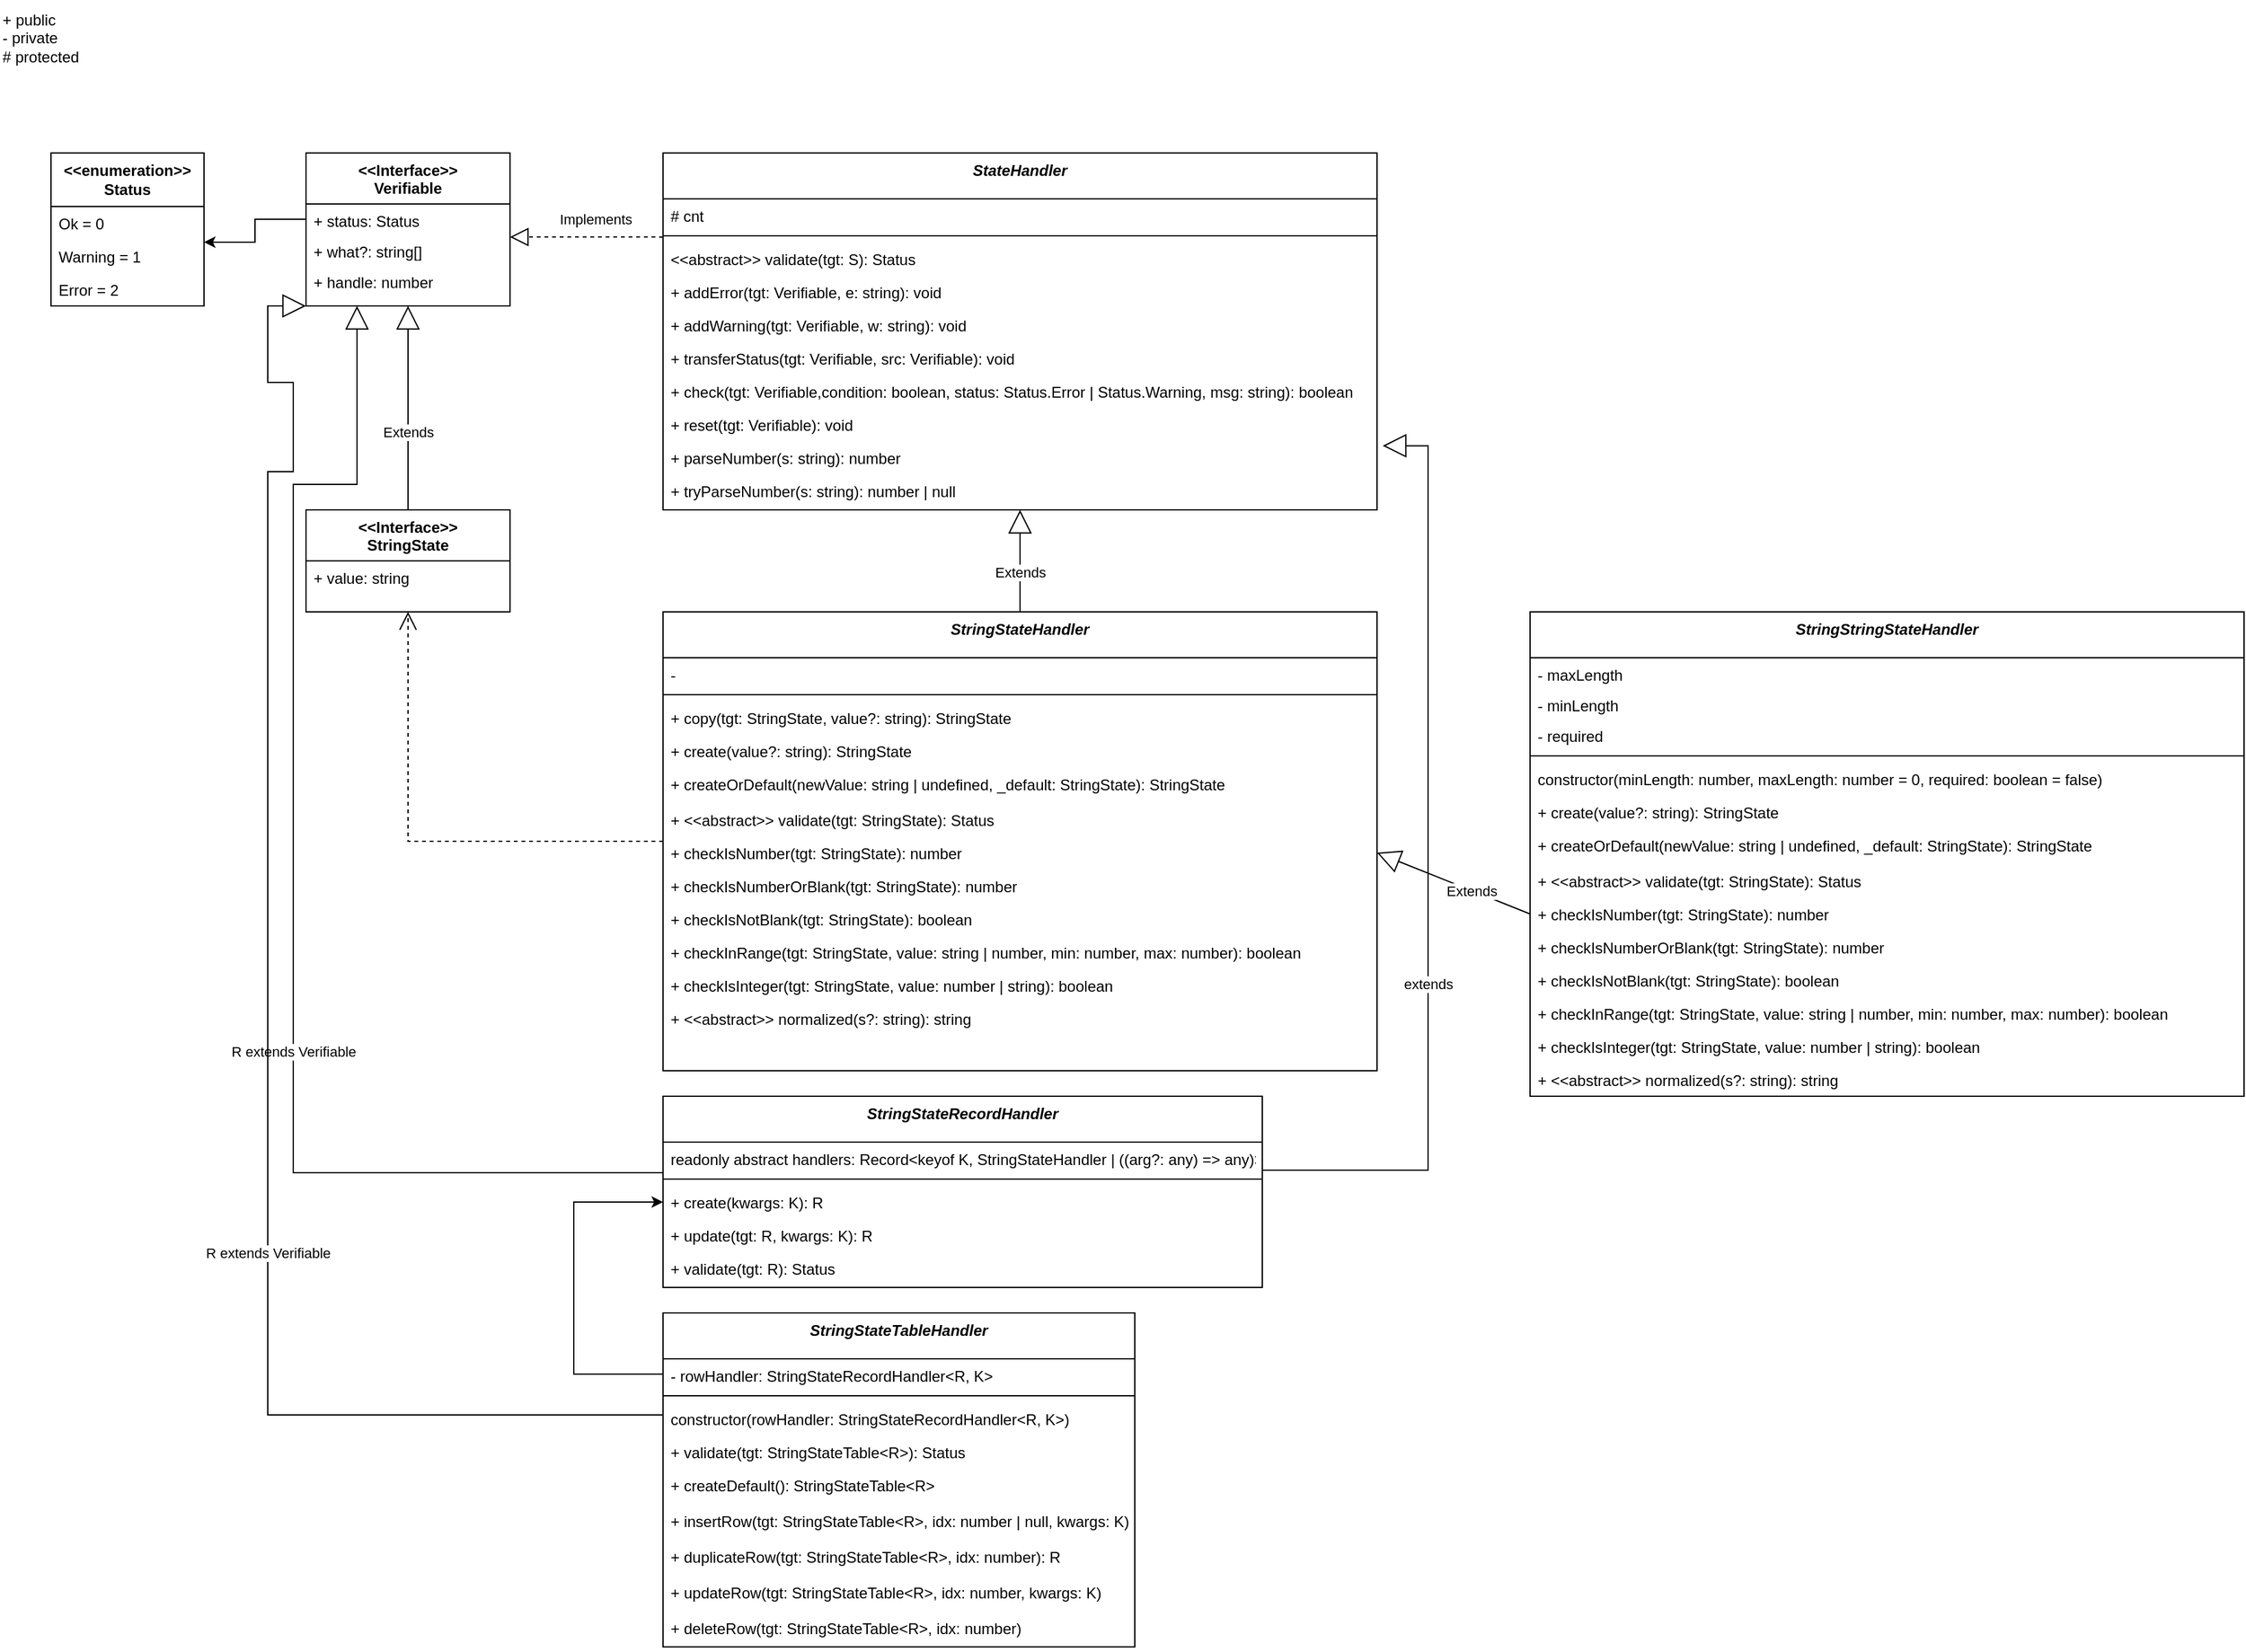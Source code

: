 <mxfile version="22.0.1" type="github">
  <diagram id="C5RBs43oDa-KdzZeNtuy" name="Page-1">
    <mxGraphModel dx="989" dy="521" grid="1" gridSize="10" guides="1" tooltips="1" connect="1" arrows="1" fold="1" page="1" pageScale="1" pageWidth="1654" pageHeight="1169" math="0" shadow="0">
      <root>
        <mxCell id="WIyWlLk6GJQsqaUBKTNV-0" />
        <mxCell id="WIyWlLk6GJQsqaUBKTNV-1" parent="WIyWlLk6GJQsqaUBKTNV-0" />
        <mxCell id="zkfFHV4jXpPFQw0GAbJ--0" value="StateHandler" style="swimlane;fontStyle=3;align=center;verticalAlign=top;childLayout=stackLayout;horizontal=1;startSize=36;horizontalStack=0;resizeParent=1;resizeLast=0;collapsible=1;marginBottom=0;rounded=0;shadow=0;strokeWidth=1;" parent="WIyWlLk6GJQsqaUBKTNV-1" vertex="1">
          <mxGeometry x="520" y="120" width="560" height="280" as="geometry">
            <mxRectangle x="-5" y="460" width="160" height="36" as="alternateBounds" />
          </mxGeometry>
        </mxCell>
        <mxCell id="zkfFHV4jXpPFQw0GAbJ--1" value="# cnt" style="text;align=left;verticalAlign=top;spacingLeft=4;spacingRight=4;overflow=hidden;rotatable=0;points=[[0,0.5],[1,0.5]];portConstraint=eastwest;" parent="zkfFHV4jXpPFQw0GAbJ--0" vertex="1">
          <mxGeometry y="36" width="560" height="24" as="geometry" />
        </mxCell>
        <mxCell id="zkfFHV4jXpPFQw0GAbJ--4" value="" style="line;html=1;strokeWidth=1;align=left;verticalAlign=middle;spacingTop=-1;spacingLeft=3;spacingRight=3;rotatable=0;labelPosition=right;points=[];portConstraint=eastwest;" parent="zkfFHV4jXpPFQw0GAbJ--0" vertex="1">
          <mxGeometry y="60" width="560" height="10" as="geometry" />
        </mxCell>
        <mxCell id="zkfFHV4jXpPFQw0GAbJ--5" value="&lt;&lt;abstract&gt;&gt; validate(tgt: S): Status" style="text;align=left;verticalAlign=top;spacingLeft=4;spacingRight=4;overflow=hidden;rotatable=0;points=[[0,0.5],[1,0.5]];portConstraint=eastwest;" parent="zkfFHV4jXpPFQw0GAbJ--0" vertex="1">
          <mxGeometry y="70" width="560" height="26" as="geometry" />
        </mxCell>
        <mxCell id="zqKWcog5aO0XvaUyvHrO-3" value="+ addError(tgt: Verifiable, e: string): void" style="text;align=left;verticalAlign=top;spacingLeft=4;spacingRight=4;overflow=hidden;rotatable=0;points=[[0,0.5],[1,0.5]];portConstraint=eastwest;" parent="zkfFHV4jXpPFQw0GAbJ--0" vertex="1">
          <mxGeometry y="96" width="560" height="26" as="geometry" />
        </mxCell>
        <mxCell id="zqKWcog5aO0XvaUyvHrO-4" value="+ addWarning(tgt: Verifiable, w: string): void" style="text;align=left;verticalAlign=top;spacingLeft=4;spacingRight=4;overflow=hidden;rotatable=0;points=[[0,0.5],[1,0.5]];portConstraint=eastwest;" parent="zkfFHV4jXpPFQw0GAbJ--0" vertex="1">
          <mxGeometry y="122" width="560" height="26" as="geometry" />
        </mxCell>
        <mxCell id="zqKWcog5aO0XvaUyvHrO-6" value="+ transferStatus(tgt: Verifiable, src: Verifiable): void" style="text;align=left;verticalAlign=top;spacingLeft=4;spacingRight=4;overflow=hidden;rotatable=0;points=[[0,0.5],[1,0.5]];portConstraint=eastwest;" parent="zkfFHV4jXpPFQw0GAbJ--0" vertex="1">
          <mxGeometry y="148" width="560" height="26" as="geometry" />
        </mxCell>
        <mxCell id="zqKWcog5aO0XvaUyvHrO-7" value="+ check(tgt: Verifiable,condition: boolean, status: Status.Error | Status.Warning, msg: string): boolean" style="text;align=left;verticalAlign=top;spacingLeft=4;spacingRight=4;overflow=hidden;rotatable=0;points=[[0,0.5],[1,0.5]];portConstraint=eastwest;" parent="zkfFHV4jXpPFQw0GAbJ--0" vertex="1">
          <mxGeometry y="174" width="560" height="26" as="geometry" />
        </mxCell>
        <mxCell id="zqKWcog5aO0XvaUyvHrO-8" value="+ reset(tgt: Verifiable): void" style="text;align=left;verticalAlign=top;spacingLeft=4;spacingRight=4;overflow=hidden;rotatable=0;points=[[0,0.5],[1,0.5]];portConstraint=eastwest;" parent="zkfFHV4jXpPFQw0GAbJ--0" vertex="1">
          <mxGeometry y="200" width="560" height="26" as="geometry" />
        </mxCell>
        <mxCell id="zqKWcog5aO0XvaUyvHrO-9" value="+ parseNumber(s: string): number" style="text;align=left;verticalAlign=top;spacingLeft=4;spacingRight=4;overflow=hidden;rotatable=0;points=[[0,0.5],[1,0.5]];portConstraint=eastwest;" parent="zkfFHV4jXpPFQw0GAbJ--0" vertex="1">
          <mxGeometry y="226" width="560" height="26" as="geometry" />
        </mxCell>
        <mxCell id="zqKWcog5aO0XvaUyvHrO-10" value="+ tryParseNumber(s: string): number | null" style="text;align=left;verticalAlign=top;spacingLeft=4;spacingRight=4;overflow=hidden;rotatable=0;points=[[0,0.5],[1,0.5]];portConstraint=eastwest;" parent="zkfFHV4jXpPFQw0GAbJ--0" vertex="1">
          <mxGeometry y="252" width="560" height="26" as="geometry" />
        </mxCell>
        <mxCell id="zqKWcog5aO0XvaUyvHrO-0" value="+ public&lt;br&gt;- private&lt;br&gt;# protected" style="text;html=1;align=left;verticalAlign=middle;resizable=0;points=[];autosize=1;strokeColor=none;fillColor=none;" parent="WIyWlLk6GJQsqaUBKTNV-1" vertex="1">
          <mxGeometry width="80" height="60" as="geometry" />
        </mxCell>
        <mxCell id="zqKWcog5aO0XvaUyvHrO-13" value="&lt;&lt;Interface&gt;&gt;&#xa;Verifiable" style="swimlane;fontStyle=1;align=center;verticalAlign=top;childLayout=stackLayout;horizontal=1;startSize=40;horizontalStack=0;resizeParent=1;resizeLast=0;collapsible=1;marginBottom=0;rounded=0;shadow=0;strokeWidth=1;" parent="WIyWlLk6GJQsqaUBKTNV-1" vertex="1">
          <mxGeometry x="240" y="120" width="160" height="120" as="geometry">
            <mxRectangle x="255" y="240" width="160" height="26" as="alternateBounds" />
          </mxGeometry>
        </mxCell>
        <mxCell id="zqKWcog5aO0XvaUyvHrO-24" value="+ status: Status" style="text;align=left;verticalAlign=top;spacingLeft=4;spacingRight=4;overflow=hidden;rotatable=0;points=[[0,0.5],[1,0.5]];portConstraint=eastwest;" parent="zqKWcog5aO0XvaUyvHrO-13" vertex="1">
          <mxGeometry y="40" width="160" height="24" as="geometry" />
        </mxCell>
        <mxCell id="zqKWcog5aO0XvaUyvHrO-25" value="+ what?: string[]" style="text;align=left;verticalAlign=top;spacingLeft=4;spacingRight=4;overflow=hidden;rotatable=0;points=[[0,0.5],[1,0.5]];portConstraint=eastwest;" parent="zqKWcog5aO0XvaUyvHrO-13" vertex="1">
          <mxGeometry y="64" width="160" height="24" as="geometry" />
        </mxCell>
        <mxCell id="zqKWcog5aO0XvaUyvHrO-14" value="+ handle: number" style="text;align=left;verticalAlign=top;spacingLeft=4;spacingRight=4;overflow=hidden;rotatable=0;points=[[0,0.5],[1,0.5]];portConstraint=eastwest;" parent="zqKWcog5aO0XvaUyvHrO-13" vertex="1">
          <mxGeometry y="88" width="160" height="24" as="geometry" />
        </mxCell>
        <mxCell id="zqKWcog5aO0XvaUyvHrO-29" value="&lt;b&gt;&amp;lt;&amp;lt;enumeration&amp;gt;&amp;gt;&lt;br&gt;Status&lt;/b&gt;" style="swimlane;fontStyle=0;childLayout=stackLayout;horizontal=1;startSize=42;fillColor=none;horizontalStack=0;resizeParent=1;resizeParentMax=0;resizeLast=0;collapsible=1;marginBottom=0;whiteSpace=wrap;html=1;" parent="WIyWlLk6GJQsqaUBKTNV-1" vertex="1">
          <mxGeometry x="40" y="120" width="120" height="120" as="geometry">
            <mxRectangle x="220" y="208" width="140" height="42" as="alternateBounds" />
          </mxGeometry>
        </mxCell>
        <mxCell id="zqKWcog5aO0XvaUyvHrO-30" value="Ok = 0" style="text;strokeColor=none;fillColor=none;align=left;verticalAlign=top;spacingLeft=4;spacingRight=4;overflow=hidden;rotatable=0;points=[[0,0.5],[1,0.5]];portConstraint=eastwest;whiteSpace=wrap;html=1;" parent="zqKWcog5aO0XvaUyvHrO-29" vertex="1">
          <mxGeometry y="42" width="120" height="26" as="geometry" />
        </mxCell>
        <mxCell id="zqKWcog5aO0XvaUyvHrO-31" value="Warning = 1" style="text;strokeColor=none;fillColor=none;align=left;verticalAlign=top;spacingLeft=4;spacingRight=4;overflow=hidden;rotatable=0;points=[[0,0.5],[1,0.5]];portConstraint=eastwest;whiteSpace=wrap;html=1;" parent="zqKWcog5aO0XvaUyvHrO-29" vertex="1">
          <mxGeometry y="68" width="120" height="26" as="geometry" />
        </mxCell>
        <mxCell id="zqKWcog5aO0XvaUyvHrO-32" value="Error = 2" style="text;strokeColor=none;fillColor=none;align=left;verticalAlign=top;spacingLeft=4;spacingRight=4;overflow=hidden;rotatable=0;points=[[0,0.5],[1,0.5]];portConstraint=eastwest;whiteSpace=wrap;html=1;" parent="zqKWcog5aO0XvaUyvHrO-29" vertex="1">
          <mxGeometry y="94" width="120" height="26" as="geometry" />
        </mxCell>
        <mxCell id="zpq8vRSItgAAJAuEnpTP-1" value="StringStateHandler" style="swimlane;fontStyle=3;align=center;verticalAlign=top;childLayout=stackLayout;horizontal=1;startSize=36;horizontalStack=0;resizeParent=1;resizeLast=0;collapsible=1;marginBottom=0;rounded=0;shadow=0;strokeWidth=1;" parent="WIyWlLk6GJQsqaUBKTNV-1" vertex="1">
          <mxGeometry x="520" y="480" width="560" height="360" as="geometry">
            <mxRectangle x="-5" y="460" width="160" height="36" as="alternateBounds" />
          </mxGeometry>
        </mxCell>
        <mxCell id="zpq8vRSItgAAJAuEnpTP-2" value="-" style="text;align=left;verticalAlign=top;spacingLeft=4;spacingRight=4;overflow=hidden;rotatable=0;points=[[0,0.5],[1,0.5]];portConstraint=eastwest;" parent="zpq8vRSItgAAJAuEnpTP-1" vertex="1">
          <mxGeometry y="36" width="560" height="24" as="geometry" />
        </mxCell>
        <mxCell id="zpq8vRSItgAAJAuEnpTP-3" value="" style="line;html=1;strokeWidth=1;align=left;verticalAlign=middle;spacingTop=-1;spacingLeft=3;spacingRight=3;rotatable=0;labelPosition=right;points=[];portConstraint=eastwest;" parent="zpq8vRSItgAAJAuEnpTP-1" vertex="1">
          <mxGeometry y="60" width="560" height="10" as="geometry" />
        </mxCell>
        <mxCell id="zpq8vRSItgAAJAuEnpTP-4" value="+ copy(tgt: StringState, value?: string): StringState" style="text;align=left;verticalAlign=top;spacingLeft=4;spacingRight=4;overflow=hidden;rotatable=0;points=[[0,0.5],[1,0.5]];portConstraint=eastwest;" parent="zpq8vRSItgAAJAuEnpTP-1" vertex="1">
          <mxGeometry y="70" width="560" height="26" as="geometry" />
        </mxCell>
        <mxCell id="zpq8vRSItgAAJAuEnpTP-40" value="+ create(value?: string): StringState" style="text;align=left;verticalAlign=top;spacingLeft=4;spacingRight=4;overflow=hidden;rotatable=0;points=[[0,0.5],[1,0.5]];portConstraint=eastwest;" parent="zpq8vRSItgAAJAuEnpTP-1" vertex="1">
          <mxGeometry y="96" width="560" height="26" as="geometry" />
        </mxCell>
        <mxCell id="zpq8vRSItgAAJAuEnpTP-41" value="+ createOrDefault(newValue: string | undefined, _default: StringState): StringState" style="text;align=left;verticalAlign=top;spacingLeft=4;spacingRight=4;overflow=hidden;rotatable=0;points=[[0,0.5],[1,0.5]];portConstraint=eastwest;" parent="zpq8vRSItgAAJAuEnpTP-1" vertex="1">
          <mxGeometry y="122" width="560" height="28" as="geometry" />
        </mxCell>
        <mxCell id="zpq8vRSItgAAJAuEnpTP-42" value="+ &lt;&lt;abstract&gt;&gt; validate(tgt: StringState): Status" style="text;align=left;verticalAlign=top;spacingLeft=4;spacingRight=4;overflow=hidden;rotatable=0;points=[[0,0.5],[1,0.5]];portConstraint=eastwest;" parent="zpq8vRSItgAAJAuEnpTP-1" vertex="1">
          <mxGeometry y="150" width="560" height="26" as="geometry" />
        </mxCell>
        <mxCell id="zpq8vRSItgAAJAuEnpTP-43" value="+ checkIsNumber(tgt: StringState): number" style="text;align=left;verticalAlign=top;spacingLeft=4;spacingRight=4;overflow=hidden;rotatable=0;points=[[0,0.5],[1,0.5]];portConstraint=eastwest;" parent="zpq8vRSItgAAJAuEnpTP-1" vertex="1">
          <mxGeometry y="176" width="560" height="26" as="geometry" />
        </mxCell>
        <mxCell id="zpq8vRSItgAAJAuEnpTP-44" value="+ checkIsNumberOrBlank(tgt: StringState): number" style="text;align=left;verticalAlign=top;spacingLeft=4;spacingRight=4;overflow=hidden;rotatable=0;points=[[0,0.5],[1,0.5]];portConstraint=eastwest;" parent="zpq8vRSItgAAJAuEnpTP-1" vertex="1">
          <mxGeometry y="202" width="560" height="26" as="geometry" />
        </mxCell>
        <mxCell id="zpq8vRSItgAAJAuEnpTP-45" value="+ checkIsNotBlank(tgt: StringState): boolean" style="text;align=left;verticalAlign=top;spacingLeft=4;spacingRight=4;overflow=hidden;rotatable=0;points=[[0,0.5],[1,0.5]];portConstraint=eastwest;" parent="zpq8vRSItgAAJAuEnpTP-1" vertex="1">
          <mxGeometry y="228" width="560" height="26" as="geometry" />
        </mxCell>
        <mxCell id="zpq8vRSItgAAJAuEnpTP-46" value="+ checkInRange(tgt: StringState, value: string | number, min: number, max: number): boolean" style="text;align=left;verticalAlign=top;spacingLeft=4;spacingRight=4;overflow=hidden;rotatable=0;points=[[0,0.5],[1,0.5]];portConstraint=eastwest;" parent="zpq8vRSItgAAJAuEnpTP-1" vertex="1">
          <mxGeometry y="254" width="560" height="26" as="geometry" />
        </mxCell>
        <mxCell id="zpq8vRSItgAAJAuEnpTP-47" value="+ checkIsInteger(tgt: StringState, value: number | string): boolean" style="text;align=left;verticalAlign=top;spacingLeft=4;spacingRight=4;overflow=hidden;rotatable=0;points=[[0,0.5],[1,0.5]];portConstraint=eastwest;" parent="zpq8vRSItgAAJAuEnpTP-1" vertex="1">
          <mxGeometry y="280" width="560" height="26" as="geometry" />
        </mxCell>
        <mxCell id="zpq8vRSItgAAJAuEnpTP-13" value="+ &lt;&lt;abstract&gt;&gt; normalized(s?: string): string" style="text;align=left;verticalAlign=top;spacingLeft=4;spacingRight=4;overflow=hidden;rotatable=0;points=[[0,0.5],[1,0.5]];portConstraint=eastwest;" parent="zpq8vRSItgAAJAuEnpTP-1" vertex="1">
          <mxGeometry y="306" width="560" height="26" as="geometry" />
        </mxCell>
        <mxCell id="zpq8vRSItgAAJAuEnpTP-22" value="&lt;&lt;Interface&gt;&gt;&#xa;StringState" style="swimlane;fontStyle=1;align=center;verticalAlign=top;childLayout=stackLayout;horizontal=1;startSize=40;horizontalStack=0;resizeParent=1;resizeLast=0;collapsible=1;marginBottom=0;rounded=0;shadow=0;strokeWidth=1;" parent="WIyWlLk6GJQsqaUBKTNV-1" vertex="1">
          <mxGeometry x="240" y="400" width="160" height="80" as="geometry">
            <mxRectangle x="720" y="863" width="160" height="40" as="alternateBounds" />
          </mxGeometry>
        </mxCell>
        <mxCell id="zpq8vRSItgAAJAuEnpTP-23" value="+ value: string" style="text;align=left;verticalAlign=top;spacingLeft=4;spacingRight=4;overflow=hidden;rotatable=0;points=[[0,0.5],[1,0.5]];portConstraint=eastwest;" parent="zpq8vRSItgAAJAuEnpTP-22" vertex="1">
          <mxGeometry y="40" width="160" height="24" as="geometry" />
        </mxCell>
        <mxCell id="mDlujh2QaSkVrH4Tr2XT-2" value="" style="endArrow=block;dashed=1;endFill=0;endSize=12;html=1;rounded=0;edgeStyle=orthogonalEdgeStyle;" parent="WIyWlLk6GJQsqaUBKTNV-1" edge="1">
          <mxGeometry width="160" relative="1" as="geometry">
            <mxPoint x="520" y="185.94" as="sourcePoint" />
            <mxPoint x="400" y="185.94" as="targetPoint" />
            <Array as="points">
              <mxPoint x="460" y="185.94" />
              <mxPoint x="460" y="185.94" />
            </Array>
          </mxGeometry>
        </mxCell>
        <mxCell id="mDlujh2QaSkVrH4Tr2XT-4" value="Implements" style="edgeLabel;html=1;align=center;verticalAlign=middle;resizable=0;points=[];" parent="mDlujh2QaSkVrH4Tr2XT-2" vertex="1" connectable="0">
          <mxGeometry x="-0.112" y="1" relative="1" as="geometry">
            <mxPoint y="-15" as="offset" />
          </mxGeometry>
        </mxCell>
        <mxCell id="mDlujh2QaSkVrH4Tr2XT-3" value="Extends" style="endArrow=block;endSize=16;endFill=0;html=1;rounded=0;exitX=0.5;exitY=0;exitDx=0;exitDy=0;entryX=0.5;entryY=1;entryDx=0;entryDy=0;" parent="WIyWlLk6GJQsqaUBKTNV-1" source="zpq8vRSItgAAJAuEnpTP-1" target="zkfFHV4jXpPFQw0GAbJ--0" edge="1">
          <mxGeometry x="-0.231" width="160" relative="1" as="geometry">
            <mxPoint x="800" y="450" as="sourcePoint" />
            <mxPoint x="810" y="410" as="targetPoint" />
            <mxPoint as="offset" />
          </mxGeometry>
        </mxCell>
        <mxCell id="mDlujh2QaSkVrH4Tr2XT-6" value="" style="endArrow=open;endSize=12;dashed=1;html=1;rounded=0;edgeStyle=orthogonalEdgeStyle;" parent="WIyWlLk6GJQsqaUBKTNV-1" source="zpq8vRSItgAAJAuEnpTP-1" target="zpq8vRSItgAAJAuEnpTP-22" edge="1">
          <mxGeometry width="160" relative="1" as="geometry">
            <mxPoint x="860" y="540" as="sourcePoint" />
            <mxPoint x="1100" y="580" as="targetPoint" />
            <Array as="points">
              <mxPoint x="320" y="660" />
            </Array>
          </mxGeometry>
        </mxCell>
        <mxCell id="mDlujh2QaSkVrH4Tr2XT-8" value="Extends" style="endArrow=block;endSize=16;endFill=0;html=1;rounded=0;edgeStyle=orthogonalEdgeStyle;exitX=0.5;exitY=0;exitDx=0;exitDy=0;entryX=0.5;entryY=1;entryDx=0;entryDy=0;" parent="WIyWlLk6GJQsqaUBKTNV-1" source="zpq8vRSItgAAJAuEnpTP-22" target="zqKWcog5aO0XvaUyvHrO-13" edge="1">
          <mxGeometry x="-0.231" width="160" relative="1" as="geometry">
            <mxPoint x="240" y="300" as="sourcePoint" />
            <mxPoint x="160" y="130" as="targetPoint" />
            <mxPoint as="offset" />
          </mxGeometry>
        </mxCell>
        <mxCell id="zqKWcog5aO0XvaUyvHrO-28" style="edgeStyle=orthogonalEdgeStyle;rounded=0;orthogonalLoop=1;jettySize=auto;html=1;" parent="WIyWlLk6GJQsqaUBKTNV-1" source="zqKWcog5aO0XvaUyvHrO-24" target="zqKWcog5aO0XvaUyvHrO-29" edge="1">
          <mxGeometry relative="1" as="geometry">
            <mxPoint x="130" y="10" as="targetPoint" />
            <Array as="points">
              <mxPoint x="200" y="172" />
              <mxPoint x="200" y="190" />
            </Array>
          </mxGeometry>
        </mxCell>
        <mxCell id="RHHcvnVVeXEGe-ZPyuKG-0" value="StringStateRecordHandler" style="swimlane;fontStyle=3;align=center;verticalAlign=top;childLayout=stackLayout;horizontal=1;startSize=36;horizontalStack=0;resizeParent=1;resizeLast=0;collapsible=1;marginBottom=0;rounded=0;shadow=0;strokeWidth=1;" parent="WIyWlLk6GJQsqaUBKTNV-1" vertex="1">
          <mxGeometry x="520" y="860" width="470" height="150" as="geometry">
            <mxRectangle x="-5" y="460" width="160" height="36" as="alternateBounds" />
          </mxGeometry>
        </mxCell>
        <mxCell id="RHHcvnVVeXEGe-ZPyuKG-1" value="readonly abstract handlers: Record&lt;keyof K, StringStateHandler | ((arg?: any) =&gt; any)&gt;" style="text;align=left;verticalAlign=top;spacingLeft=4;spacingRight=4;overflow=hidden;rotatable=0;points=[[0,0.5],[1,0.5]];portConstraint=eastwest;" parent="RHHcvnVVeXEGe-ZPyuKG-0" vertex="1">
          <mxGeometry y="36" width="470" height="24" as="geometry" />
        </mxCell>
        <mxCell id="RHHcvnVVeXEGe-ZPyuKG-2" value="" style="line;html=1;strokeWidth=1;align=left;verticalAlign=middle;spacingTop=-1;spacingLeft=3;spacingRight=3;rotatable=0;labelPosition=right;points=[];portConstraint=eastwest;" parent="RHHcvnVVeXEGe-ZPyuKG-0" vertex="1">
          <mxGeometry y="60" width="470" height="10" as="geometry" />
        </mxCell>
        <mxCell id="RHHcvnVVeXEGe-ZPyuKG-3" value="+ create(kwargs: K): R" style="text;align=left;verticalAlign=top;spacingLeft=4;spacingRight=4;overflow=hidden;rotatable=0;points=[[0,0.5],[1,0.5]];portConstraint=eastwest;" parent="RHHcvnVVeXEGe-ZPyuKG-0" vertex="1">
          <mxGeometry y="70" width="470" height="26" as="geometry" />
        </mxCell>
        <mxCell id="RHHcvnVVeXEGe-ZPyuKG-4" value="+ update(tgt: R, kwargs: K): R" style="text;align=left;verticalAlign=top;spacingLeft=4;spacingRight=4;overflow=hidden;rotatable=0;points=[[0,0.5],[1,0.5]];portConstraint=eastwest;" parent="RHHcvnVVeXEGe-ZPyuKG-0" vertex="1">
          <mxGeometry y="96" width="470" height="26" as="geometry" />
        </mxCell>
        <mxCell id="RHHcvnVVeXEGe-ZPyuKG-5" value="+ validate(tgt: R): Status" style="text;align=left;verticalAlign=top;spacingLeft=4;spacingRight=4;overflow=hidden;rotatable=0;points=[[0,0.5],[1,0.5]];portConstraint=eastwest;" parent="RHHcvnVVeXEGe-ZPyuKG-0" vertex="1">
          <mxGeometry y="122" width="470" height="28" as="geometry" />
        </mxCell>
        <mxCell id="RHHcvnVVeXEGe-ZPyuKG-13" value="R extends Verifiable" style="endArrow=block;endSize=16;endFill=0;html=1;rounded=0;edgeStyle=orthogonalEdgeStyle;exitX=0;exitY=0.5;exitDx=0;exitDy=0;entryX=0.25;entryY=1;entryDx=0;entryDy=0;" parent="WIyWlLk6GJQsqaUBKTNV-1" edge="1" target="zqKWcog5aO0XvaUyvHrO-13" source="RHHcvnVVeXEGe-ZPyuKG-1">
          <mxGeometry x="-0.231" width="160" relative="1" as="geometry">
            <mxPoint x="238.57" y="920" as="sourcePoint" />
            <mxPoint x="130" y="630" as="targetPoint" />
            <mxPoint as="offset" />
            <Array as="points">
              <mxPoint x="520" y="920" />
              <mxPoint x="230" y="920" />
              <mxPoint x="230" y="380" />
              <mxPoint x="280" y="380" />
            </Array>
          </mxGeometry>
        </mxCell>
        <mxCell id="P-u9-j0PSRYH5Cga72Mo-1" value="extends" style="endArrow=block;endSize=16;endFill=0;html=1;rounded=0;edgeStyle=orthogonalEdgeStyle;exitX=1;exitY=0.5;exitDx=0;exitDy=0;entryX=1.008;entryY=0.144;entryDx=0;entryDy=0;entryPerimeter=0;" edge="1" parent="WIyWlLk6GJQsqaUBKTNV-1" source="RHHcvnVVeXEGe-ZPyuKG-1" target="zqKWcog5aO0XvaUyvHrO-9">
          <mxGeometry x="-0.231" width="160" relative="1" as="geometry">
            <mxPoint x="530" y="918" as="sourcePoint" />
            <mxPoint x="290" y="250" as="targetPoint" />
            <mxPoint as="offset" />
            <Array as="points">
              <mxPoint x="990" y="918" />
              <mxPoint x="1120" y="918" />
              <mxPoint x="1120" y="350" />
            </Array>
          </mxGeometry>
        </mxCell>
        <mxCell id="P-u9-j0PSRYH5Cga72Mo-2" value="StringStateTableHandler" style="swimlane;fontStyle=3;align=center;verticalAlign=top;childLayout=stackLayout;horizontal=1;startSize=36;horizontalStack=0;resizeParent=1;resizeLast=0;collapsible=1;marginBottom=0;rounded=0;shadow=0;strokeWidth=1;" vertex="1" parent="WIyWlLk6GJQsqaUBKTNV-1">
          <mxGeometry x="520" y="1030" width="370" height="262" as="geometry">
            <mxRectangle x="-5" y="460" width="160" height="36" as="alternateBounds" />
          </mxGeometry>
        </mxCell>
        <mxCell id="P-u9-j0PSRYH5Cga72Mo-3" value="- rowHandler: StringStateRecordHandler&lt;R, K&gt;" style="text;align=left;verticalAlign=top;spacingLeft=4;spacingRight=4;overflow=hidden;rotatable=0;points=[[0,0.5],[1,0.5]];portConstraint=eastwest;" vertex="1" parent="P-u9-j0PSRYH5Cga72Mo-2">
          <mxGeometry y="36" width="370" height="24" as="geometry" />
        </mxCell>
        <mxCell id="P-u9-j0PSRYH5Cga72Mo-4" value="" style="line;html=1;strokeWidth=1;align=left;verticalAlign=middle;spacingTop=-1;spacingLeft=3;spacingRight=3;rotatable=0;labelPosition=right;points=[];portConstraint=eastwest;" vertex="1" parent="P-u9-j0PSRYH5Cga72Mo-2">
          <mxGeometry y="60" width="370" height="10" as="geometry" />
        </mxCell>
        <mxCell id="P-u9-j0PSRYH5Cga72Mo-5" value="constructor(rowHandler: StringStateRecordHandler&lt;R, K&gt;)" style="text;align=left;verticalAlign=top;spacingLeft=4;spacingRight=4;overflow=hidden;rotatable=0;points=[[0,0.5],[1,0.5]];portConstraint=eastwest;" vertex="1" parent="P-u9-j0PSRYH5Cga72Mo-2">
          <mxGeometry y="70" width="370" height="26" as="geometry" />
        </mxCell>
        <mxCell id="P-u9-j0PSRYH5Cga72Mo-6" value="+ validate(tgt: StringStateTable&lt;R&gt;): Status" style="text;align=left;verticalAlign=top;spacingLeft=4;spacingRight=4;overflow=hidden;rotatable=0;points=[[0,0.5],[1,0.5]];portConstraint=eastwest;" vertex="1" parent="P-u9-j0PSRYH5Cga72Mo-2">
          <mxGeometry y="96" width="370" height="26" as="geometry" />
        </mxCell>
        <mxCell id="P-u9-j0PSRYH5Cga72Mo-7" value="+ createDefault(): StringStateTable&lt;R&gt;" style="text;align=left;verticalAlign=top;spacingLeft=4;spacingRight=4;overflow=hidden;rotatable=0;points=[[0,0.5],[1,0.5]];portConstraint=eastwest;" vertex="1" parent="P-u9-j0PSRYH5Cga72Mo-2">
          <mxGeometry y="122" width="370" height="28" as="geometry" />
        </mxCell>
        <mxCell id="P-u9-j0PSRYH5Cga72Mo-10" value="+ insertRow(tgt: StringStateTable&lt;R&gt;, idx: number | null, kwargs: K): R" style="text;align=left;verticalAlign=top;spacingLeft=4;spacingRight=4;overflow=hidden;rotatable=0;points=[[0,0.5],[1,0.5]];portConstraint=eastwest;" vertex="1" parent="P-u9-j0PSRYH5Cga72Mo-2">
          <mxGeometry y="150" width="370" height="28" as="geometry" />
        </mxCell>
        <mxCell id="P-u9-j0PSRYH5Cga72Mo-11" value="+ duplicateRow(tgt: StringStateTable&lt;R&gt;, idx: number): R" style="text;align=left;verticalAlign=top;spacingLeft=4;spacingRight=4;overflow=hidden;rotatable=0;points=[[0,0.5],[1,0.5]];portConstraint=eastwest;" vertex="1" parent="P-u9-j0PSRYH5Cga72Mo-2">
          <mxGeometry y="178" width="370" height="28" as="geometry" />
        </mxCell>
        <mxCell id="P-u9-j0PSRYH5Cga72Mo-12" value="+ updateRow(tgt: StringStateTable&lt;R&gt;, idx: number, kwargs: K)" style="text;align=left;verticalAlign=top;spacingLeft=4;spacingRight=4;overflow=hidden;rotatable=0;points=[[0,0.5],[1,0.5]];portConstraint=eastwest;" vertex="1" parent="P-u9-j0PSRYH5Cga72Mo-2">
          <mxGeometry y="206" width="370" height="28" as="geometry" />
        </mxCell>
        <mxCell id="P-u9-j0PSRYH5Cga72Mo-13" value="+ deleteRow(tgt: StringStateTable&lt;R&gt;, idx: number)" style="text;align=left;verticalAlign=top;spacingLeft=4;spacingRight=4;overflow=hidden;rotatable=0;points=[[0,0.5],[1,0.5]];portConstraint=eastwest;" vertex="1" parent="P-u9-j0PSRYH5Cga72Mo-2">
          <mxGeometry y="234" width="370" height="28" as="geometry" />
        </mxCell>
        <mxCell id="P-u9-j0PSRYH5Cga72Mo-8" value="R extends Verifiable" style="endArrow=block;endSize=16;endFill=0;html=1;rounded=0;edgeStyle=orthogonalEdgeStyle;exitX=0;exitY=0.5;exitDx=0;exitDy=0;entryX=0;entryY=1;entryDx=0;entryDy=0;" edge="1" parent="WIyWlLk6GJQsqaUBKTNV-1" source="P-u9-j0PSRYH5Cga72Mo-5" target="zqKWcog5aO0XvaUyvHrO-13">
          <mxGeometry x="-0.297" width="160" relative="1" as="geometry">
            <mxPoint x="530" y="918" as="sourcePoint" />
            <mxPoint x="290" y="250" as="targetPoint" />
            <mxPoint as="offset" />
            <Array as="points">
              <mxPoint x="520" y="1110" />
              <mxPoint x="210" y="1110" />
              <mxPoint x="210" y="370" />
              <mxPoint x="230" y="370" />
              <mxPoint x="230" y="300" />
              <mxPoint x="210" y="300" />
              <mxPoint x="210" y="240" />
            </Array>
          </mxGeometry>
        </mxCell>
        <mxCell id="P-u9-j0PSRYH5Cga72Mo-9" style="edgeStyle=orthogonalEdgeStyle;rounded=0;orthogonalLoop=1;jettySize=auto;html=1;entryX=0;entryY=0.5;entryDx=0;entryDy=0;" edge="1" parent="WIyWlLk6GJQsqaUBKTNV-1" source="P-u9-j0PSRYH5Cga72Mo-3" target="RHHcvnVVeXEGe-ZPyuKG-3">
          <mxGeometry relative="1" as="geometry">
            <Array as="points">
              <mxPoint x="450" y="1078" />
              <mxPoint x="450" y="943" />
            </Array>
          </mxGeometry>
        </mxCell>
        <mxCell id="P-u9-j0PSRYH5Cga72Mo-14" value="StringStringStateHandler" style="swimlane;fontStyle=3;align=center;verticalAlign=top;childLayout=stackLayout;horizontal=1;startSize=36;horizontalStack=0;resizeParent=1;resizeLast=0;collapsible=1;marginBottom=0;rounded=0;shadow=0;strokeWidth=1;" vertex="1" parent="WIyWlLk6GJQsqaUBKTNV-1">
          <mxGeometry x="1200" y="480" width="560" height="380" as="geometry">
            <mxRectangle x="-5" y="460" width="160" height="36" as="alternateBounds" />
          </mxGeometry>
        </mxCell>
        <mxCell id="P-u9-j0PSRYH5Cga72Mo-15" value="- maxLength" style="text;align=left;verticalAlign=top;spacingLeft=4;spacingRight=4;overflow=hidden;rotatable=0;points=[[0,0.5],[1,0.5]];portConstraint=eastwest;" vertex="1" parent="P-u9-j0PSRYH5Cga72Mo-14">
          <mxGeometry y="36" width="560" height="24" as="geometry" />
        </mxCell>
        <mxCell id="P-u9-j0PSRYH5Cga72Mo-29" value="- minLength" style="text;align=left;verticalAlign=top;spacingLeft=4;spacingRight=4;overflow=hidden;rotatable=0;points=[[0,0.5],[1,0.5]];portConstraint=eastwest;" vertex="1" parent="P-u9-j0PSRYH5Cga72Mo-14">
          <mxGeometry y="60" width="560" height="24" as="geometry" />
        </mxCell>
        <mxCell id="P-u9-j0PSRYH5Cga72Mo-30" value="- required" style="text;align=left;verticalAlign=top;spacingLeft=4;spacingRight=4;overflow=hidden;rotatable=0;points=[[0,0.5],[1,0.5]];portConstraint=eastwest;" vertex="1" parent="P-u9-j0PSRYH5Cga72Mo-14">
          <mxGeometry y="84" width="560" height="24" as="geometry" />
        </mxCell>
        <mxCell id="P-u9-j0PSRYH5Cga72Mo-16" value="" style="line;html=1;strokeWidth=1;align=left;verticalAlign=middle;spacingTop=-1;spacingLeft=3;spacingRight=3;rotatable=0;labelPosition=right;points=[];portConstraint=eastwest;" vertex="1" parent="P-u9-j0PSRYH5Cga72Mo-14">
          <mxGeometry y="108" width="560" height="10" as="geometry" />
        </mxCell>
        <mxCell id="P-u9-j0PSRYH5Cga72Mo-17" value="constructor(minLength: number, maxLength: number = 0, required: boolean = false)" style="text;align=left;verticalAlign=top;spacingLeft=4;spacingRight=4;overflow=hidden;rotatable=0;points=[[0,0.5],[1,0.5]];portConstraint=eastwest;" vertex="1" parent="P-u9-j0PSRYH5Cga72Mo-14">
          <mxGeometry y="118" width="560" height="26" as="geometry" />
        </mxCell>
        <mxCell id="P-u9-j0PSRYH5Cga72Mo-18" value="+ create(value?: string): StringState" style="text;align=left;verticalAlign=top;spacingLeft=4;spacingRight=4;overflow=hidden;rotatable=0;points=[[0,0.5],[1,0.5]];portConstraint=eastwest;" vertex="1" parent="P-u9-j0PSRYH5Cga72Mo-14">
          <mxGeometry y="144" width="560" height="26" as="geometry" />
        </mxCell>
        <mxCell id="P-u9-j0PSRYH5Cga72Mo-19" value="+ createOrDefault(newValue: string | undefined, _default: StringState): StringState" style="text;align=left;verticalAlign=top;spacingLeft=4;spacingRight=4;overflow=hidden;rotatable=0;points=[[0,0.5],[1,0.5]];portConstraint=eastwest;" vertex="1" parent="P-u9-j0PSRYH5Cga72Mo-14">
          <mxGeometry y="170" width="560" height="28" as="geometry" />
        </mxCell>
        <mxCell id="P-u9-j0PSRYH5Cga72Mo-20" value="+ &lt;&lt;abstract&gt;&gt; validate(tgt: StringState): Status" style="text;align=left;verticalAlign=top;spacingLeft=4;spacingRight=4;overflow=hidden;rotatable=0;points=[[0,0.5],[1,0.5]];portConstraint=eastwest;" vertex="1" parent="P-u9-j0PSRYH5Cga72Mo-14">
          <mxGeometry y="198" width="560" height="26" as="geometry" />
        </mxCell>
        <mxCell id="P-u9-j0PSRYH5Cga72Mo-21" value="+ checkIsNumber(tgt: StringState): number" style="text;align=left;verticalAlign=top;spacingLeft=4;spacingRight=4;overflow=hidden;rotatable=0;points=[[0,0.5],[1,0.5]];portConstraint=eastwest;" vertex="1" parent="P-u9-j0PSRYH5Cga72Mo-14">
          <mxGeometry y="224" width="560" height="26" as="geometry" />
        </mxCell>
        <mxCell id="P-u9-j0PSRYH5Cga72Mo-22" value="+ checkIsNumberOrBlank(tgt: StringState): number" style="text;align=left;verticalAlign=top;spacingLeft=4;spacingRight=4;overflow=hidden;rotatable=0;points=[[0,0.5],[1,0.5]];portConstraint=eastwest;" vertex="1" parent="P-u9-j0PSRYH5Cga72Mo-14">
          <mxGeometry y="250" width="560" height="26" as="geometry" />
        </mxCell>
        <mxCell id="P-u9-j0PSRYH5Cga72Mo-23" value="+ checkIsNotBlank(tgt: StringState): boolean" style="text;align=left;verticalAlign=top;spacingLeft=4;spacingRight=4;overflow=hidden;rotatable=0;points=[[0,0.5],[1,0.5]];portConstraint=eastwest;" vertex="1" parent="P-u9-j0PSRYH5Cga72Mo-14">
          <mxGeometry y="276" width="560" height="26" as="geometry" />
        </mxCell>
        <mxCell id="P-u9-j0PSRYH5Cga72Mo-24" value="+ checkInRange(tgt: StringState, value: string | number, min: number, max: number): boolean" style="text;align=left;verticalAlign=top;spacingLeft=4;spacingRight=4;overflow=hidden;rotatable=0;points=[[0,0.5],[1,0.5]];portConstraint=eastwest;" vertex="1" parent="P-u9-j0PSRYH5Cga72Mo-14">
          <mxGeometry y="302" width="560" height="26" as="geometry" />
        </mxCell>
        <mxCell id="P-u9-j0PSRYH5Cga72Mo-25" value="+ checkIsInteger(tgt: StringState, value: number | string): boolean" style="text;align=left;verticalAlign=top;spacingLeft=4;spacingRight=4;overflow=hidden;rotatable=0;points=[[0,0.5],[1,0.5]];portConstraint=eastwest;" vertex="1" parent="P-u9-j0PSRYH5Cga72Mo-14">
          <mxGeometry y="328" width="560" height="26" as="geometry" />
        </mxCell>
        <mxCell id="P-u9-j0PSRYH5Cga72Mo-26" value="+ &lt;&lt;abstract&gt;&gt; normalized(s?: string): string" style="text;align=left;verticalAlign=top;spacingLeft=4;spacingRight=4;overflow=hidden;rotatable=0;points=[[0,0.5],[1,0.5]];portConstraint=eastwest;" vertex="1" parent="P-u9-j0PSRYH5Cga72Mo-14">
          <mxGeometry y="354" width="560" height="26" as="geometry" />
        </mxCell>
        <mxCell id="P-u9-j0PSRYH5Cga72Mo-28" value="Extends" style="endArrow=block;endSize=16;endFill=0;html=1;rounded=0;exitX=0;exitY=0.5;exitDx=0;exitDy=0;entryX=1;entryY=0.5;entryDx=0;entryDy=0;" edge="1" parent="WIyWlLk6GJQsqaUBKTNV-1" source="P-u9-j0PSRYH5Cga72Mo-21" target="zpq8vRSItgAAJAuEnpTP-43">
          <mxGeometry x="-0.231" width="160" relative="1" as="geometry">
            <mxPoint x="1240" y="480" as="sourcePoint" />
            <mxPoint x="1240" y="400" as="targetPoint" />
            <mxPoint as="offset" />
          </mxGeometry>
        </mxCell>
      </root>
    </mxGraphModel>
  </diagram>
</mxfile>
